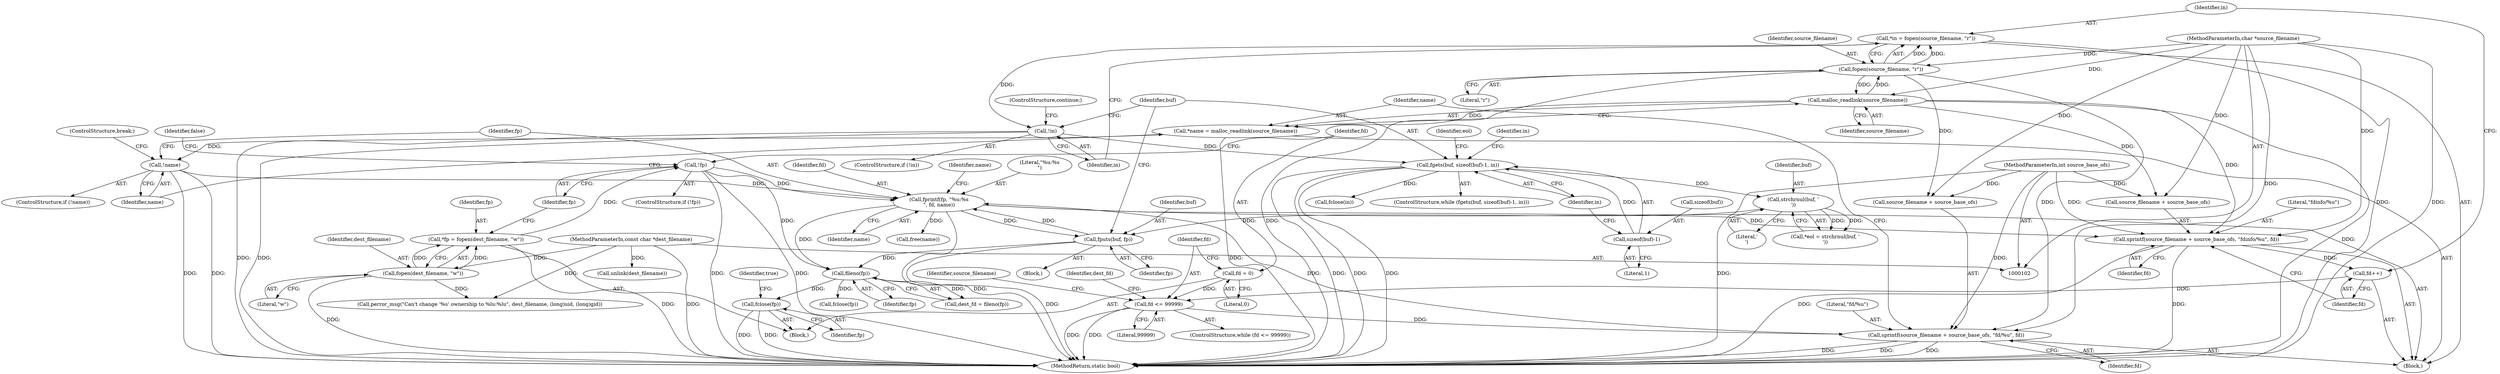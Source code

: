 digraph "0_abrt_80408e9e24a1c10f85fd969e1853e0f192157f92@API" {
"1000228" [label="(Call,fclose(fp))"];
"1000203" [label="(Call,fileno(fp))"];
"1000116" [label="(Call,!fp)"];
"1000110" [label="(Call,*fp = fopen(dest_filename, \"w\"))"];
"1000112" [label="(Call,fopen(dest_filename, \"w\"))"];
"1000103" [label="(MethodParameterIn,const char *dest_filename)"];
"1000195" [label="(Call,fputs(buf, fp))"];
"1000182" [label="(Call,strchrnul(buf, '\n'))"];
"1000171" [label="(Call,fgets(buf, sizeof(buf)-1, in))"];
"1000173" [label="(Call,sizeof(buf)-1)"];
"1000166" [label="(Call,!in)"];
"1000160" [label="(Call,*in = fopen(source_filename, \"r\"))"];
"1000162" [label="(Call,fopen(source_filename, \"r\"))"];
"1000104" [label="(MethodParameterIn,char *source_filename)"];
"1000138" [label="(Call,malloc_readlink(source_filename))"];
"1000144" [label="(Call,fprintf(fp, \"%u:%s\n\", fd, name))"];
"1000129" [label="(Call,sprintf(source_filename + source_base_ofs, \"fd/%u\", fd))"];
"1000105" [label="(MethodParameterIn,int source_base_ofs)"];
"1000125" [label="(Call,fd <= 99999)"];
"1000157" [label="(Call,fd++)"];
"1000151" [label="(Call,sprintf(source_filename + source_base_ofs, \"fdinfo/%u\", fd))"];
"1000121" [label="(Call,fd = 0)"];
"1000141" [label="(Call,!name)"];
"1000136" [label="(Call,*name = malloc_readlink(source_filename))"];
"1000224" [label="(Call,unlink(dest_filename))"];
"1000204" [label="(Identifier,fp)"];
"1000133" [label="(Literal,\"fd/%u\")"];
"1000124" [label="(ControlStructure,while (fd <= 99999))"];
"1000177" [label="(Identifier,in)"];
"1000137" [label="(Identifier,name)"];
"1000134" [label="(Identifier,fd)"];
"1000203" [label="(Call,fileno(fp))"];
"1000166" [label="(Call,!in)"];
"1000129" [label="(Call,sprintf(source_filename + source_base_ofs, \"fd/%u\", fd))"];
"1000183" [label="(Identifier,buf)"];
"1000127" [label="(Literal,99999)"];
"1000201" [label="(Call,dest_fd = fileno(fp))"];
"1000213" [label="(Call,perror_msg(\"Can't change '%s' ownership to %lu:%lu\", dest_filename, (long)uid, (long)gid))"];
"1000139" [label="(Identifier,source_filename)"];
"1000180" [label="(Call,*eol = strchrnul(buf, '\n'))"];
"1000172" [label="(Identifier,buf)"];
"1000181" [label="(Identifier,eol)"];
"1000222" [label="(Call,fclose(fp))"];
"1000131" [label="(Identifier,source_filename)"];
"1000199" [label="(Identifier,in)"];
"1000165" [label="(ControlStructure,if (!in))"];
"1000116" [label="(Call,!fp)"];
"1000173" [label="(Call,sizeof(buf)-1)"];
"1000168" [label="(ControlStructure,continue;)"];
"1000123" [label="(Literal,0)"];
"1000152" [label="(Call,source_filename + source_base_ofs)"];
"1000115" [label="(ControlStructure,if (!fp))"];
"1000119" [label="(Identifier,false)"];
"1000198" [label="(Call,fclose(in))"];
"1000140" [label="(ControlStructure,if (!name))"];
"1000105" [label="(MethodParameterIn,int source_base_ofs)"];
"1000162" [label="(Call,fopen(source_filename, \"r\"))"];
"1000138" [label="(Call,malloc_readlink(source_filename))"];
"1000157" [label="(Call,fd++)"];
"1000144" [label="(Call,fprintf(fp, \"%u:%s\n\", fd, name))"];
"1000229" [label="(Identifier,fp)"];
"1000117" [label="(Identifier,fp)"];
"1000148" [label="(Identifier,name)"];
"1000228" [label="(Call,fclose(fp))"];
"1000232" [label="(MethodReturn,static bool)"];
"1000104" [label="(MethodParameterIn,char *source_filename)"];
"1000151" [label="(Call,sprintf(source_filename + source_base_ofs, \"fdinfo/%u\", fd))"];
"1000143" [label="(ControlStructure,break;)"];
"1000161" [label="(Identifier,in)"];
"1000114" [label="(Literal,\"w\")"];
"1000141" [label="(Call,!name)"];
"1000184" [label="(Literal,'\n')"];
"1000195" [label="(Call,fputs(buf, fp))"];
"1000155" [label="(Literal,\"fdinfo/%u\")"];
"1000142" [label="(Identifier,name)"];
"1000110" [label="(Call,*fp = fopen(dest_filename, \"w\"))"];
"1000108" [label="(Block,)"];
"1000197" [label="(Identifier,fp)"];
"1000126" [label="(Identifier,fd)"];
"1000176" [label="(Literal,1)"];
"1000170" [label="(ControlStructure,while (fgets(buf, sizeof(buf)-1, in)))"];
"1000146" [label="(Literal,\"%u:%s\n\")"];
"1000121" [label="(Call,fd = 0)"];
"1000112" [label="(Call,fopen(dest_filename, \"w\"))"];
"1000158" [label="(Identifier,fd)"];
"1000196" [label="(Identifier,buf)"];
"1000163" [label="(Identifier,source_filename)"];
"1000149" [label="(Call,free(name))"];
"1000122" [label="(Identifier,fd)"];
"1000147" [label="(Identifier,fd)"];
"1000156" [label="(Identifier,fd)"];
"1000128" [label="(Block,)"];
"1000150" [label="(Identifier,name)"];
"1000125" [label="(Call,fd <= 99999)"];
"1000182" [label="(Call,strchrnul(buf, '\n'))"];
"1000174" [label="(Call,sizeof(buf))"];
"1000164" [label="(Literal,\"r\")"];
"1000145" [label="(Identifier,fp)"];
"1000171" [label="(Call,fgets(buf, sizeof(buf)-1, in))"];
"1000178" [label="(Block,)"];
"1000130" [label="(Call,source_filename + source_base_ofs)"];
"1000103" [label="(MethodParameterIn,const char *dest_filename)"];
"1000111" [label="(Identifier,fp)"];
"1000231" [label="(Identifier,true)"];
"1000113" [label="(Identifier,dest_filename)"];
"1000160" [label="(Call,*in = fopen(source_filename, \"r\"))"];
"1000202" [label="(Identifier,dest_fd)"];
"1000167" [label="(Identifier,in)"];
"1000136" [label="(Call,*name = malloc_readlink(source_filename))"];
"1000228" -> "1000108"  [label="AST: "];
"1000228" -> "1000229"  [label="CFG: "];
"1000229" -> "1000228"  [label="AST: "];
"1000231" -> "1000228"  [label="CFG: "];
"1000228" -> "1000232"  [label="DDG: "];
"1000228" -> "1000232"  [label="DDG: "];
"1000203" -> "1000228"  [label="DDG: "];
"1000203" -> "1000201"  [label="AST: "];
"1000203" -> "1000204"  [label="CFG: "];
"1000204" -> "1000203"  [label="AST: "];
"1000201" -> "1000203"  [label="CFG: "];
"1000203" -> "1000201"  [label="DDG: "];
"1000116" -> "1000203"  [label="DDG: "];
"1000195" -> "1000203"  [label="DDG: "];
"1000144" -> "1000203"  [label="DDG: "];
"1000203" -> "1000222"  [label="DDG: "];
"1000116" -> "1000115"  [label="AST: "];
"1000116" -> "1000117"  [label="CFG: "];
"1000117" -> "1000116"  [label="AST: "];
"1000119" -> "1000116"  [label="CFG: "];
"1000122" -> "1000116"  [label="CFG: "];
"1000116" -> "1000232"  [label="DDG: "];
"1000116" -> "1000232"  [label="DDG: "];
"1000110" -> "1000116"  [label="DDG: "];
"1000116" -> "1000144"  [label="DDG: "];
"1000110" -> "1000108"  [label="AST: "];
"1000110" -> "1000112"  [label="CFG: "];
"1000111" -> "1000110"  [label="AST: "];
"1000112" -> "1000110"  [label="AST: "];
"1000117" -> "1000110"  [label="CFG: "];
"1000110" -> "1000232"  [label="DDG: "];
"1000112" -> "1000110"  [label="DDG: "];
"1000112" -> "1000110"  [label="DDG: "];
"1000112" -> "1000114"  [label="CFG: "];
"1000113" -> "1000112"  [label="AST: "];
"1000114" -> "1000112"  [label="AST: "];
"1000112" -> "1000232"  [label="DDG: "];
"1000103" -> "1000112"  [label="DDG: "];
"1000112" -> "1000213"  [label="DDG: "];
"1000103" -> "1000102"  [label="AST: "];
"1000103" -> "1000232"  [label="DDG: "];
"1000103" -> "1000213"  [label="DDG: "];
"1000103" -> "1000224"  [label="DDG: "];
"1000195" -> "1000178"  [label="AST: "];
"1000195" -> "1000197"  [label="CFG: "];
"1000196" -> "1000195"  [label="AST: "];
"1000197" -> "1000195"  [label="AST: "];
"1000172" -> "1000195"  [label="CFG: "];
"1000195" -> "1000232"  [label="DDG: "];
"1000195" -> "1000144"  [label="DDG: "];
"1000182" -> "1000195"  [label="DDG: "];
"1000144" -> "1000195"  [label="DDG: "];
"1000182" -> "1000180"  [label="AST: "];
"1000182" -> "1000184"  [label="CFG: "];
"1000183" -> "1000182"  [label="AST: "];
"1000184" -> "1000182"  [label="AST: "];
"1000180" -> "1000182"  [label="CFG: "];
"1000182" -> "1000180"  [label="DDG: "];
"1000182" -> "1000180"  [label="DDG: "];
"1000171" -> "1000182"  [label="DDG: "];
"1000171" -> "1000170"  [label="AST: "];
"1000171" -> "1000177"  [label="CFG: "];
"1000172" -> "1000171"  [label="AST: "];
"1000173" -> "1000171"  [label="AST: "];
"1000177" -> "1000171"  [label="AST: "];
"1000181" -> "1000171"  [label="CFG: "];
"1000199" -> "1000171"  [label="CFG: "];
"1000171" -> "1000232"  [label="DDG: "];
"1000171" -> "1000232"  [label="DDG: "];
"1000171" -> "1000232"  [label="DDG: "];
"1000173" -> "1000171"  [label="DDG: "];
"1000166" -> "1000171"  [label="DDG: "];
"1000171" -> "1000198"  [label="DDG: "];
"1000173" -> "1000176"  [label="CFG: "];
"1000174" -> "1000173"  [label="AST: "];
"1000176" -> "1000173"  [label="AST: "];
"1000177" -> "1000173"  [label="CFG: "];
"1000166" -> "1000165"  [label="AST: "];
"1000166" -> "1000167"  [label="CFG: "];
"1000167" -> "1000166"  [label="AST: "];
"1000168" -> "1000166"  [label="CFG: "];
"1000172" -> "1000166"  [label="CFG: "];
"1000166" -> "1000232"  [label="DDG: "];
"1000166" -> "1000232"  [label="DDG: "];
"1000160" -> "1000166"  [label="DDG: "];
"1000160" -> "1000128"  [label="AST: "];
"1000160" -> "1000162"  [label="CFG: "];
"1000161" -> "1000160"  [label="AST: "];
"1000162" -> "1000160"  [label="AST: "];
"1000167" -> "1000160"  [label="CFG: "];
"1000160" -> "1000232"  [label="DDG: "];
"1000162" -> "1000160"  [label="DDG: "];
"1000162" -> "1000160"  [label="DDG: "];
"1000162" -> "1000164"  [label="CFG: "];
"1000163" -> "1000162"  [label="AST: "];
"1000164" -> "1000162"  [label="AST: "];
"1000162" -> "1000232"  [label="DDG: "];
"1000162" -> "1000129"  [label="DDG: "];
"1000162" -> "1000130"  [label="DDG: "];
"1000162" -> "1000138"  [label="DDG: "];
"1000104" -> "1000162"  [label="DDG: "];
"1000138" -> "1000162"  [label="DDG: "];
"1000104" -> "1000102"  [label="AST: "];
"1000104" -> "1000232"  [label="DDG: "];
"1000104" -> "1000129"  [label="DDG: "];
"1000104" -> "1000130"  [label="DDG: "];
"1000104" -> "1000138"  [label="DDG: "];
"1000104" -> "1000151"  [label="DDG: "];
"1000104" -> "1000152"  [label="DDG: "];
"1000138" -> "1000136"  [label="AST: "];
"1000138" -> "1000139"  [label="CFG: "];
"1000139" -> "1000138"  [label="AST: "];
"1000136" -> "1000138"  [label="CFG: "];
"1000138" -> "1000232"  [label="DDG: "];
"1000138" -> "1000136"  [label="DDG: "];
"1000138" -> "1000151"  [label="DDG: "];
"1000138" -> "1000152"  [label="DDG: "];
"1000144" -> "1000128"  [label="AST: "];
"1000144" -> "1000148"  [label="CFG: "];
"1000145" -> "1000144"  [label="AST: "];
"1000146" -> "1000144"  [label="AST: "];
"1000147" -> "1000144"  [label="AST: "];
"1000148" -> "1000144"  [label="AST: "];
"1000150" -> "1000144"  [label="CFG: "];
"1000144" -> "1000232"  [label="DDG: "];
"1000129" -> "1000144"  [label="DDG: "];
"1000141" -> "1000144"  [label="DDG: "];
"1000144" -> "1000149"  [label="DDG: "];
"1000144" -> "1000151"  [label="DDG: "];
"1000129" -> "1000128"  [label="AST: "];
"1000129" -> "1000134"  [label="CFG: "];
"1000130" -> "1000129"  [label="AST: "];
"1000133" -> "1000129"  [label="AST: "];
"1000134" -> "1000129"  [label="AST: "];
"1000137" -> "1000129"  [label="CFG: "];
"1000129" -> "1000232"  [label="DDG: "];
"1000129" -> "1000232"  [label="DDG: "];
"1000129" -> "1000232"  [label="DDG: "];
"1000105" -> "1000129"  [label="DDG: "];
"1000125" -> "1000129"  [label="DDG: "];
"1000105" -> "1000102"  [label="AST: "];
"1000105" -> "1000232"  [label="DDG: "];
"1000105" -> "1000130"  [label="DDG: "];
"1000105" -> "1000151"  [label="DDG: "];
"1000105" -> "1000152"  [label="DDG: "];
"1000125" -> "1000124"  [label="AST: "];
"1000125" -> "1000127"  [label="CFG: "];
"1000126" -> "1000125"  [label="AST: "];
"1000127" -> "1000125"  [label="AST: "];
"1000131" -> "1000125"  [label="CFG: "];
"1000202" -> "1000125"  [label="CFG: "];
"1000125" -> "1000232"  [label="DDG: "];
"1000125" -> "1000232"  [label="DDG: "];
"1000157" -> "1000125"  [label="DDG: "];
"1000121" -> "1000125"  [label="DDG: "];
"1000157" -> "1000128"  [label="AST: "];
"1000157" -> "1000158"  [label="CFG: "];
"1000158" -> "1000157"  [label="AST: "];
"1000161" -> "1000157"  [label="CFG: "];
"1000151" -> "1000157"  [label="DDG: "];
"1000151" -> "1000128"  [label="AST: "];
"1000151" -> "1000156"  [label="CFG: "];
"1000152" -> "1000151"  [label="AST: "];
"1000155" -> "1000151"  [label="AST: "];
"1000156" -> "1000151"  [label="AST: "];
"1000158" -> "1000151"  [label="CFG: "];
"1000151" -> "1000232"  [label="DDG: "];
"1000151" -> "1000232"  [label="DDG: "];
"1000121" -> "1000108"  [label="AST: "];
"1000121" -> "1000123"  [label="CFG: "];
"1000122" -> "1000121"  [label="AST: "];
"1000123" -> "1000121"  [label="AST: "];
"1000126" -> "1000121"  [label="CFG: "];
"1000141" -> "1000140"  [label="AST: "];
"1000141" -> "1000142"  [label="CFG: "];
"1000142" -> "1000141"  [label="AST: "];
"1000143" -> "1000141"  [label="CFG: "];
"1000145" -> "1000141"  [label="CFG: "];
"1000141" -> "1000232"  [label="DDG: "];
"1000141" -> "1000232"  [label="DDG: "];
"1000136" -> "1000141"  [label="DDG: "];
"1000136" -> "1000128"  [label="AST: "];
"1000137" -> "1000136"  [label="AST: "];
"1000142" -> "1000136"  [label="CFG: "];
"1000136" -> "1000232"  [label="DDG: "];
}
